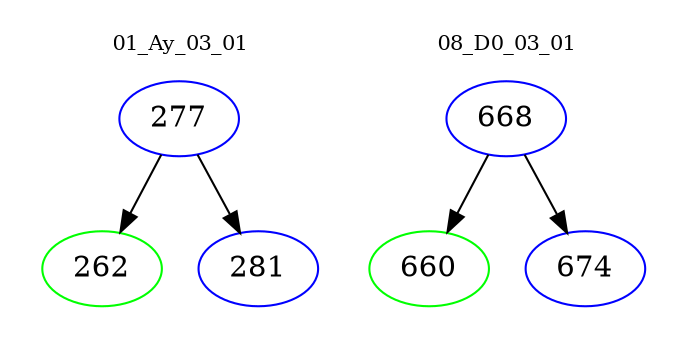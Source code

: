 digraph{
subgraph cluster_0 {
color = white
label = "01_Ay_03_01";
fontsize=10;
T0_277 [label="277", color="blue"]
T0_277 -> T0_262 [color="black"]
T0_262 [label="262", color="green"]
T0_277 -> T0_281 [color="black"]
T0_281 [label="281", color="blue"]
}
subgraph cluster_1 {
color = white
label = "08_D0_03_01";
fontsize=10;
T1_668 [label="668", color="blue"]
T1_668 -> T1_660 [color="black"]
T1_660 [label="660", color="green"]
T1_668 -> T1_674 [color="black"]
T1_674 [label="674", color="blue"]
}
}
